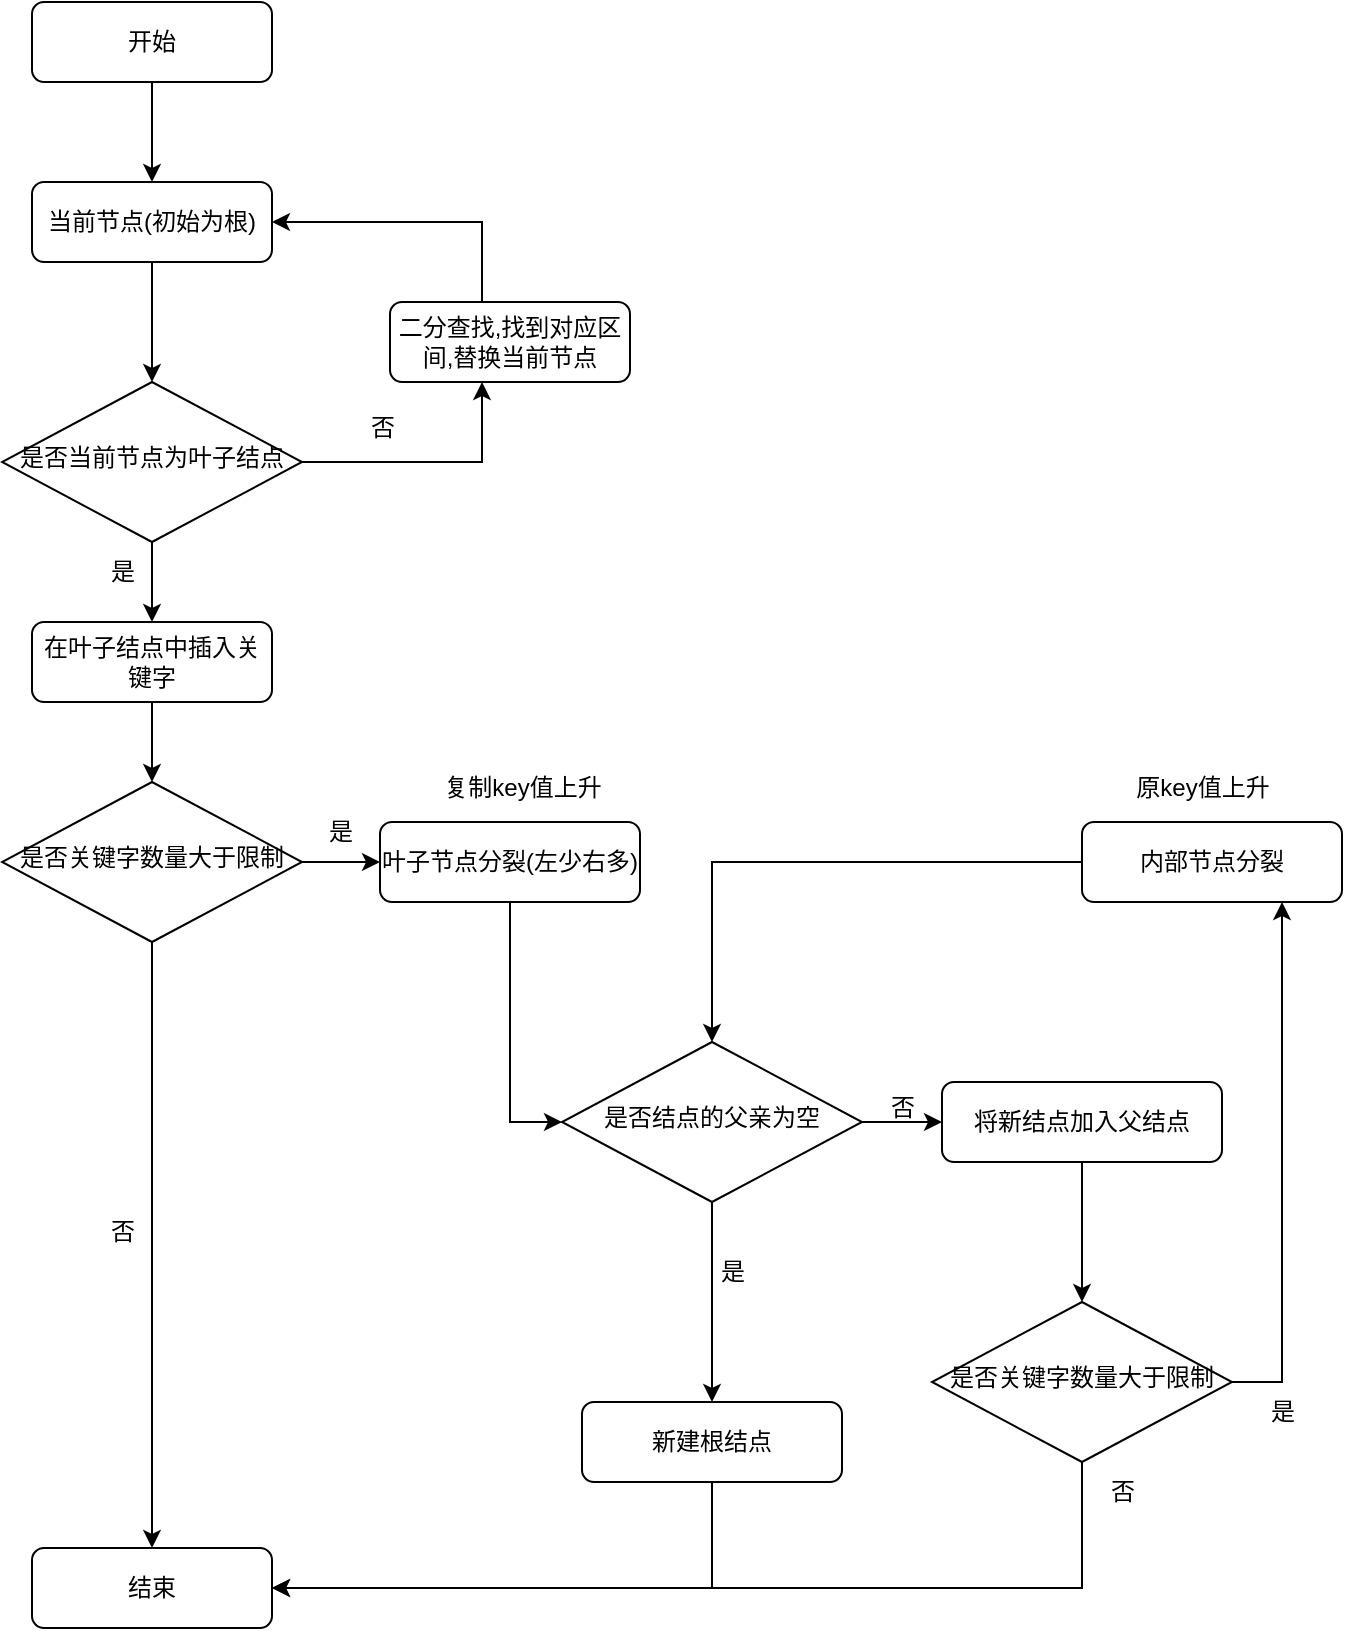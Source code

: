 <mxfile version="26.0.5">
  <diagram id="C5RBs43oDa-KdzZeNtuy" name="Page-1">
    <mxGraphModel dx="1050" dy="658" grid="1" gridSize="10" guides="1" tooltips="1" connect="1" arrows="1" fold="1" page="1" pageScale="1" pageWidth="827" pageHeight="1169" math="0" shadow="0">
      <root>
        <mxCell id="WIyWlLk6GJQsqaUBKTNV-0" />
        <mxCell id="WIyWlLk6GJQsqaUBKTNV-1" parent="WIyWlLk6GJQsqaUBKTNV-0" />
        <mxCell id="vNF6_P6XF1Y0Fw0vk5Ng-10" value="" style="edgeStyle=orthogonalEdgeStyle;rounded=0;orthogonalLoop=1;jettySize=auto;html=1;" edge="1" parent="WIyWlLk6GJQsqaUBKTNV-1" source="WIyWlLk6GJQsqaUBKTNV-3" target="WIyWlLk6GJQsqaUBKTNV-6">
          <mxGeometry relative="1" as="geometry" />
        </mxCell>
        <mxCell id="WIyWlLk6GJQsqaUBKTNV-3" value="当前节点(初始为根)" style="rounded=1;whiteSpace=wrap;html=1;fontSize=12;glass=0;strokeWidth=1;shadow=0;" parent="WIyWlLk6GJQsqaUBKTNV-1" vertex="1">
          <mxGeometry x="255" y="140" width="120" height="40" as="geometry" />
        </mxCell>
        <mxCell id="vNF6_P6XF1Y0Fw0vk5Ng-11" value="" style="edgeStyle=orthogonalEdgeStyle;rounded=0;orthogonalLoop=1;jettySize=auto;html=1;" edge="1" parent="WIyWlLk6GJQsqaUBKTNV-1" source="WIyWlLk6GJQsqaUBKTNV-6" target="WIyWlLk6GJQsqaUBKTNV-7">
          <mxGeometry relative="1" as="geometry">
            <Array as="points">
              <mxPoint x="480" y="280" />
            </Array>
          </mxGeometry>
        </mxCell>
        <mxCell id="vNF6_P6XF1Y0Fw0vk5Ng-14" value="" style="edgeStyle=orthogonalEdgeStyle;rounded=0;orthogonalLoop=1;jettySize=auto;html=1;" edge="1" parent="WIyWlLk6GJQsqaUBKTNV-1" source="WIyWlLk6GJQsqaUBKTNV-6">
          <mxGeometry relative="1" as="geometry">
            <mxPoint x="315" y="360" as="targetPoint" />
          </mxGeometry>
        </mxCell>
        <mxCell id="WIyWlLk6GJQsqaUBKTNV-6" value="是否当前节点为叶子结点" style="rhombus;whiteSpace=wrap;html=1;shadow=0;fontFamily=Helvetica;fontSize=12;align=center;strokeWidth=1;spacing=6;spacingTop=-4;" parent="WIyWlLk6GJQsqaUBKTNV-1" vertex="1">
          <mxGeometry x="240" y="240" width="150" height="80" as="geometry" />
        </mxCell>
        <mxCell id="vNF6_P6XF1Y0Fw0vk5Ng-13" style="edgeStyle=orthogonalEdgeStyle;rounded=0;orthogonalLoop=1;jettySize=auto;html=1;entryX=1;entryY=0.5;entryDx=0;entryDy=0;" edge="1" parent="WIyWlLk6GJQsqaUBKTNV-1" source="WIyWlLk6GJQsqaUBKTNV-7" target="WIyWlLk6GJQsqaUBKTNV-3">
          <mxGeometry relative="1" as="geometry">
            <Array as="points">
              <mxPoint x="480" y="160" />
            </Array>
          </mxGeometry>
        </mxCell>
        <mxCell id="WIyWlLk6GJQsqaUBKTNV-7" value="二分查找,找到对应区间,替换当前节点" style="rounded=1;whiteSpace=wrap;html=1;fontSize=12;glass=0;strokeWidth=1;shadow=0;" parent="WIyWlLk6GJQsqaUBKTNV-1" vertex="1">
          <mxGeometry x="434" y="200" width="120" height="40" as="geometry" />
        </mxCell>
        <mxCell id="vNF6_P6XF1Y0Fw0vk5Ng-4" value="结束" style="rounded=1;whiteSpace=wrap;html=1;fontSize=12;glass=0;strokeWidth=1;shadow=0;" vertex="1" parent="WIyWlLk6GJQsqaUBKTNV-1">
          <mxGeometry x="255" y="823" width="120" height="40" as="geometry" />
        </mxCell>
        <mxCell id="vNF6_P6XF1Y0Fw0vk5Ng-9" value="" style="edgeStyle=orthogonalEdgeStyle;rounded=0;orthogonalLoop=1;jettySize=auto;html=1;" edge="1" parent="WIyWlLk6GJQsqaUBKTNV-1" source="vNF6_P6XF1Y0Fw0vk5Ng-8" target="WIyWlLk6GJQsqaUBKTNV-3">
          <mxGeometry relative="1" as="geometry" />
        </mxCell>
        <mxCell id="vNF6_P6XF1Y0Fw0vk5Ng-8" value="开始" style="rounded=1;whiteSpace=wrap;html=1;fontSize=12;glass=0;strokeWidth=1;shadow=0;" vertex="1" parent="WIyWlLk6GJQsqaUBKTNV-1">
          <mxGeometry x="255" y="50" width="120" height="40" as="geometry" />
        </mxCell>
        <mxCell id="vNF6_P6XF1Y0Fw0vk5Ng-12" value="否" style="text;html=1;align=center;verticalAlign=middle;resizable=0;points=[];autosize=1;strokeColor=none;fillColor=none;" vertex="1" parent="WIyWlLk6GJQsqaUBKTNV-1">
          <mxGeometry x="410" y="248" width="40" height="30" as="geometry" />
        </mxCell>
        <mxCell id="vNF6_P6XF1Y0Fw0vk5Ng-15" value="是" style="text;html=1;align=center;verticalAlign=middle;resizable=0;points=[];autosize=1;strokeColor=none;fillColor=none;" vertex="1" parent="WIyWlLk6GJQsqaUBKTNV-1">
          <mxGeometry x="280" y="320" width="40" height="30" as="geometry" />
        </mxCell>
        <mxCell id="vNF6_P6XF1Y0Fw0vk5Ng-18" value="" style="edgeStyle=orthogonalEdgeStyle;rounded=0;orthogonalLoop=1;jettySize=auto;html=1;" edge="1" parent="WIyWlLk6GJQsqaUBKTNV-1" source="vNF6_P6XF1Y0Fw0vk5Ng-16" target="vNF6_P6XF1Y0Fw0vk5Ng-17">
          <mxGeometry relative="1" as="geometry" />
        </mxCell>
        <mxCell id="vNF6_P6XF1Y0Fw0vk5Ng-16" value="在叶子结点中插入关键字" style="rounded=1;whiteSpace=wrap;html=1;fontSize=12;glass=0;strokeWidth=1;shadow=0;" vertex="1" parent="WIyWlLk6GJQsqaUBKTNV-1">
          <mxGeometry x="255" y="360" width="120" height="40" as="geometry" />
        </mxCell>
        <mxCell id="vNF6_P6XF1Y0Fw0vk5Ng-19" value="" style="edgeStyle=orthogonalEdgeStyle;rounded=0;orthogonalLoop=1;jettySize=auto;html=1;" edge="1" parent="WIyWlLk6GJQsqaUBKTNV-1" source="vNF6_P6XF1Y0Fw0vk5Ng-17" target="vNF6_P6XF1Y0Fw0vk5Ng-4">
          <mxGeometry relative="1" as="geometry" />
        </mxCell>
        <mxCell id="vNF6_P6XF1Y0Fw0vk5Ng-22" value="" style="edgeStyle=orthogonalEdgeStyle;rounded=0;orthogonalLoop=1;jettySize=auto;html=1;" edge="1" parent="WIyWlLk6GJQsqaUBKTNV-1" source="vNF6_P6XF1Y0Fw0vk5Ng-17" target="vNF6_P6XF1Y0Fw0vk5Ng-21">
          <mxGeometry relative="1" as="geometry" />
        </mxCell>
        <mxCell id="vNF6_P6XF1Y0Fw0vk5Ng-17" value="是否关键字数量大于限制" style="rhombus;whiteSpace=wrap;html=1;shadow=0;fontFamily=Helvetica;fontSize=12;align=center;strokeWidth=1;spacing=6;spacingTop=-4;" vertex="1" parent="WIyWlLk6GJQsqaUBKTNV-1">
          <mxGeometry x="240" y="440" width="150" height="80" as="geometry" />
        </mxCell>
        <mxCell id="vNF6_P6XF1Y0Fw0vk5Ng-20" value="否" style="text;html=1;align=center;verticalAlign=middle;resizable=0;points=[];autosize=1;strokeColor=none;fillColor=none;" vertex="1" parent="WIyWlLk6GJQsqaUBKTNV-1">
          <mxGeometry x="280" y="650" width="40" height="30" as="geometry" />
        </mxCell>
        <mxCell id="vNF6_P6XF1Y0Fw0vk5Ng-39" style="edgeStyle=orthogonalEdgeStyle;rounded=0;orthogonalLoop=1;jettySize=auto;html=1;entryX=0;entryY=0.5;entryDx=0;entryDy=0;" edge="1" parent="WIyWlLk6GJQsqaUBKTNV-1" source="vNF6_P6XF1Y0Fw0vk5Ng-21" target="vNF6_P6XF1Y0Fw0vk5Ng-34">
          <mxGeometry relative="1" as="geometry" />
        </mxCell>
        <mxCell id="vNF6_P6XF1Y0Fw0vk5Ng-21" value="叶子节点分裂(左少右多)" style="rounded=1;whiteSpace=wrap;html=1;fontSize=12;glass=0;strokeWidth=1;shadow=0;" vertex="1" parent="WIyWlLk6GJQsqaUBKTNV-1">
          <mxGeometry x="429" y="460" width="130" height="40" as="geometry" />
        </mxCell>
        <mxCell id="vNF6_P6XF1Y0Fw0vk5Ng-23" value="是" style="text;html=1;align=center;verticalAlign=middle;resizable=0;points=[];autosize=1;strokeColor=none;fillColor=none;" vertex="1" parent="WIyWlLk6GJQsqaUBKTNV-1">
          <mxGeometry x="389" y="450" width="40" height="30" as="geometry" />
        </mxCell>
        <mxCell id="vNF6_P6XF1Y0Fw0vk5Ng-58" style="edgeStyle=orthogonalEdgeStyle;rounded=0;orthogonalLoop=1;jettySize=auto;html=1;" edge="1" parent="WIyWlLk6GJQsqaUBKTNV-1" source="vNF6_P6XF1Y0Fw0vk5Ng-32" target="vNF6_P6XF1Y0Fw0vk5Ng-34">
          <mxGeometry relative="1" as="geometry" />
        </mxCell>
        <mxCell id="vNF6_P6XF1Y0Fw0vk5Ng-32" value="内部节点分裂" style="rounded=1;whiteSpace=wrap;html=1;fontSize=12;glass=0;strokeWidth=1;shadow=0;" vertex="1" parent="WIyWlLk6GJQsqaUBKTNV-1">
          <mxGeometry x="780" y="460" width="130" height="40" as="geometry" />
        </mxCell>
        <mxCell id="vNF6_P6XF1Y0Fw0vk5Ng-52" value="" style="edgeStyle=orthogonalEdgeStyle;rounded=0;orthogonalLoop=1;jettySize=auto;html=1;" edge="1" parent="WIyWlLk6GJQsqaUBKTNV-1" source="vNF6_P6XF1Y0Fw0vk5Ng-33" target="vNF6_P6XF1Y0Fw0vk5Ng-51">
          <mxGeometry relative="1" as="geometry" />
        </mxCell>
        <mxCell id="vNF6_P6XF1Y0Fw0vk5Ng-33" value="将新结点加入父结点" style="rounded=1;whiteSpace=wrap;html=1;fontSize=12;glass=0;strokeWidth=1;shadow=0;" vertex="1" parent="WIyWlLk6GJQsqaUBKTNV-1">
          <mxGeometry x="710" y="590" width="140" height="40" as="geometry" />
        </mxCell>
        <mxCell id="vNF6_P6XF1Y0Fw0vk5Ng-47" style="edgeStyle=orthogonalEdgeStyle;rounded=0;orthogonalLoop=1;jettySize=auto;html=1;entryX=0.5;entryY=0;entryDx=0;entryDy=0;" edge="1" parent="WIyWlLk6GJQsqaUBKTNV-1" source="vNF6_P6XF1Y0Fw0vk5Ng-34" target="vNF6_P6XF1Y0Fw0vk5Ng-35">
          <mxGeometry relative="1" as="geometry" />
        </mxCell>
        <mxCell id="vNF6_P6XF1Y0Fw0vk5Ng-49" style="edgeStyle=orthogonalEdgeStyle;rounded=0;orthogonalLoop=1;jettySize=auto;html=1;entryX=0;entryY=0.5;entryDx=0;entryDy=0;" edge="1" parent="WIyWlLk6GJQsqaUBKTNV-1" source="vNF6_P6XF1Y0Fw0vk5Ng-34" target="vNF6_P6XF1Y0Fw0vk5Ng-33">
          <mxGeometry relative="1" as="geometry" />
        </mxCell>
        <mxCell id="vNF6_P6XF1Y0Fw0vk5Ng-34" value="是否结点的父亲为空" style="rhombus;whiteSpace=wrap;html=1;shadow=0;fontFamily=Helvetica;fontSize=12;align=center;strokeWidth=1;spacing=6;spacingTop=-4;" vertex="1" parent="WIyWlLk6GJQsqaUBKTNV-1">
          <mxGeometry x="520" y="570" width="150" height="80" as="geometry" />
        </mxCell>
        <mxCell id="vNF6_P6XF1Y0Fw0vk5Ng-48" style="edgeStyle=orthogonalEdgeStyle;rounded=0;orthogonalLoop=1;jettySize=auto;html=1;entryX=1;entryY=0.5;entryDx=0;entryDy=0;" edge="1" parent="WIyWlLk6GJQsqaUBKTNV-1" source="vNF6_P6XF1Y0Fw0vk5Ng-35" target="vNF6_P6XF1Y0Fw0vk5Ng-4">
          <mxGeometry relative="1" as="geometry">
            <Array as="points">
              <mxPoint x="595" y="843" />
            </Array>
          </mxGeometry>
        </mxCell>
        <mxCell id="vNF6_P6XF1Y0Fw0vk5Ng-35" value="新建根结点" style="rounded=1;whiteSpace=wrap;html=1;fontSize=12;glass=0;strokeWidth=1;shadow=0;" vertex="1" parent="WIyWlLk6GJQsqaUBKTNV-1">
          <mxGeometry x="530" y="750" width="130" height="40" as="geometry" />
        </mxCell>
        <mxCell id="vNF6_P6XF1Y0Fw0vk5Ng-38" value="是" style="text;html=1;align=center;verticalAlign=middle;resizable=0;points=[];autosize=1;strokeColor=none;fillColor=none;" vertex="1" parent="WIyWlLk6GJQsqaUBKTNV-1">
          <mxGeometry x="585" y="670" width="40" height="30" as="geometry" />
        </mxCell>
        <mxCell id="vNF6_P6XF1Y0Fw0vk5Ng-50" value="否" style="text;html=1;align=center;verticalAlign=middle;resizable=0;points=[];autosize=1;strokeColor=none;fillColor=none;" vertex="1" parent="WIyWlLk6GJQsqaUBKTNV-1">
          <mxGeometry x="670" y="588" width="40" height="30" as="geometry" />
        </mxCell>
        <mxCell id="vNF6_P6XF1Y0Fw0vk5Ng-53" style="edgeStyle=orthogonalEdgeStyle;rounded=0;orthogonalLoop=1;jettySize=auto;html=1;entryX=1;entryY=0.5;entryDx=0;entryDy=0;" edge="1" parent="WIyWlLk6GJQsqaUBKTNV-1" source="vNF6_P6XF1Y0Fw0vk5Ng-51" target="vNF6_P6XF1Y0Fw0vk5Ng-4">
          <mxGeometry relative="1" as="geometry">
            <Array as="points">
              <mxPoint x="780" y="843" />
            </Array>
          </mxGeometry>
        </mxCell>
        <mxCell id="vNF6_P6XF1Y0Fw0vk5Ng-56" style="edgeStyle=orthogonalEdgeStyle;rounded=0;orthogonalLoop=1;jettySize=auto;html=1;" edge="1" parent="WIyWlLk6GJQsqaUBKTNV-1" source="vNF6_P6XF1Y0Fw0vk5Ng-51" target="vNF6_P6XF1Y0Fw0vk5Ng-32">
          <mxGeometry relative="1" as="geometry">
            <Array as="points">
              <mxPoint x="880" y="740" />
            </Array>
          </mxGeometry>
        </mxCell>
        <mxCell id="vNF6_P6XF1Y0Fw0vk5Ng-51" value="是否关键字数量大于限制" style="rhombus;whiteSpace=wrap;html=1;shadow=0;fontFamily=Helvetica;fontSize=12;align=center;strokeWidth=1;spacing=6;spacingTop=-4;" vertex="1" parent="WIyWlLk6GJQsqaUBKTNV-1">
          <mxGeometry x="705" y="700" width="150" height="80" as="geometry" />
        </mxCell>
        <mxCell id="vNF6_P6XF1Y0Fw0vk5Ng-54" value="否" style="text;html=1;align=center;verticalAlign=middle;resizable=0;points=[];autosize=1;strokeColor=none;fillColor=none;" vertex="1" parent="WIyWlLk6GJQsqaUBKTNV-1">
          <mxGeometry x="780" y="780" width="40" height="30" as="geometry" />
        </mxCell>
        <mxCell id="vNF6_P6XF1Y0Fw0vk5Ng-57" value="是" style="text;html=1;align=center;verticalAlign=middle;resizable=0;points=[];autosize=1;strokeColor=none;fillColor=none;" vertex="1" parent="WIyWlLk6GJQsqaUBKTNV-1">
          <mxGeometry x="860" y="740" width="40" height="30" as="geometry" />
        </mxCell>
        <mxCell id="vNF6_P6XF1Y0Fw0vk5Ng-59" value="复制key值上升" style="text;html=1;align=center;verticalAlign=middle;resizable=0;points=[];autosize=1;strokeColor=none;fillColor=none;" vertex="1" parent="WIyWlLk6GJQsqaUBKTNV-1">
          <mxGeometry x="450" y="428" width="100" height="30" as="geometry" />
        </mxCell>
        <mxCell id="vNF6_P6XF1Y0Fw0vk5Ng-60" value="原key值上升" style="text;html=1;align=center;verticalAlign=middle;resizable=0;points=[];autosize=1;strokeColor=none;fillColor=none;" vertex="1" parent="WIyWlLk6GJQsqaUBKTNV-1">
          <mxGeometry x="795" y="428" width="90" height="30" as="geometry" />
        </mxCell>
      </root>
    </mxGraphModel>
  </diagram>
</mxfile>
